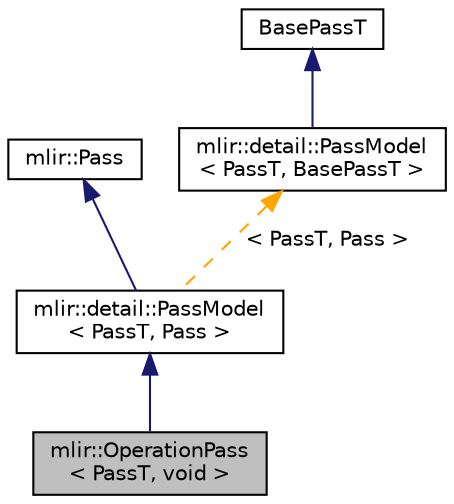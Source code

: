digraph "mlir::OperationPass&lt; PassT, void &gt;"
{
  bgcolor="transparent";
  edge [fontname="Helvetica",fontsize="10",labelfontname="Helvetica",labelfontsize="10"];
  node [fontname="Helvetica",fontsize="10",shape=record];
  Node5 [label="mlir::OperationPass\l\< PassT, void \>",height=0.2,width=0.4,color="black", fillcolor="grey75", style="filled", fontcolor="black"];
  Node6 -> Node5 [dir="back",color="midnightblue",fontsize="10",style="solid",fontname="Helvetica"];
  Node6 [label="mlir::detail::PassModel\l\< PassT, Pass \>",height=0.2,width=0.4,color="black",URL="$classmlir_1_1detail_1_1PassModel.html"];
  Node7 -> Node6 [dir="back",color="midnightblue",fontsize="10",style="solid",fontname="Helvetica"];
  Node7 [label="mlir::Pass",height=0.2,width=0.4,color="black",URL="$classmlir_1_1Pass.html",tooltip="The abstract base pass class. "];
  Node8 -> Node6 [dir="back",color="orange",fontsize="10",style="dashed",label=" \< PassT, Pass \>" ,fontname="Helvetica"];
  Node8 [label="mlir::detail::PassModel\l\< PassT, BasePassT \>",height=0.2,width=0.4,color="black",URL="$classmlir_1_1detail_1_1PassModel.html",tooltip="The opaque CRTP model of a pass. "];
  Node9 -> Node8 [dir="back",color="midnightblue",fontsize="10",style="solid",fontname="Helvetica"];
  Node9 [label="BasePassT",height=0.2,width=0.4,color="black",URL="$classmlir_1_1detail_1_1BasePassT.html"];
}

